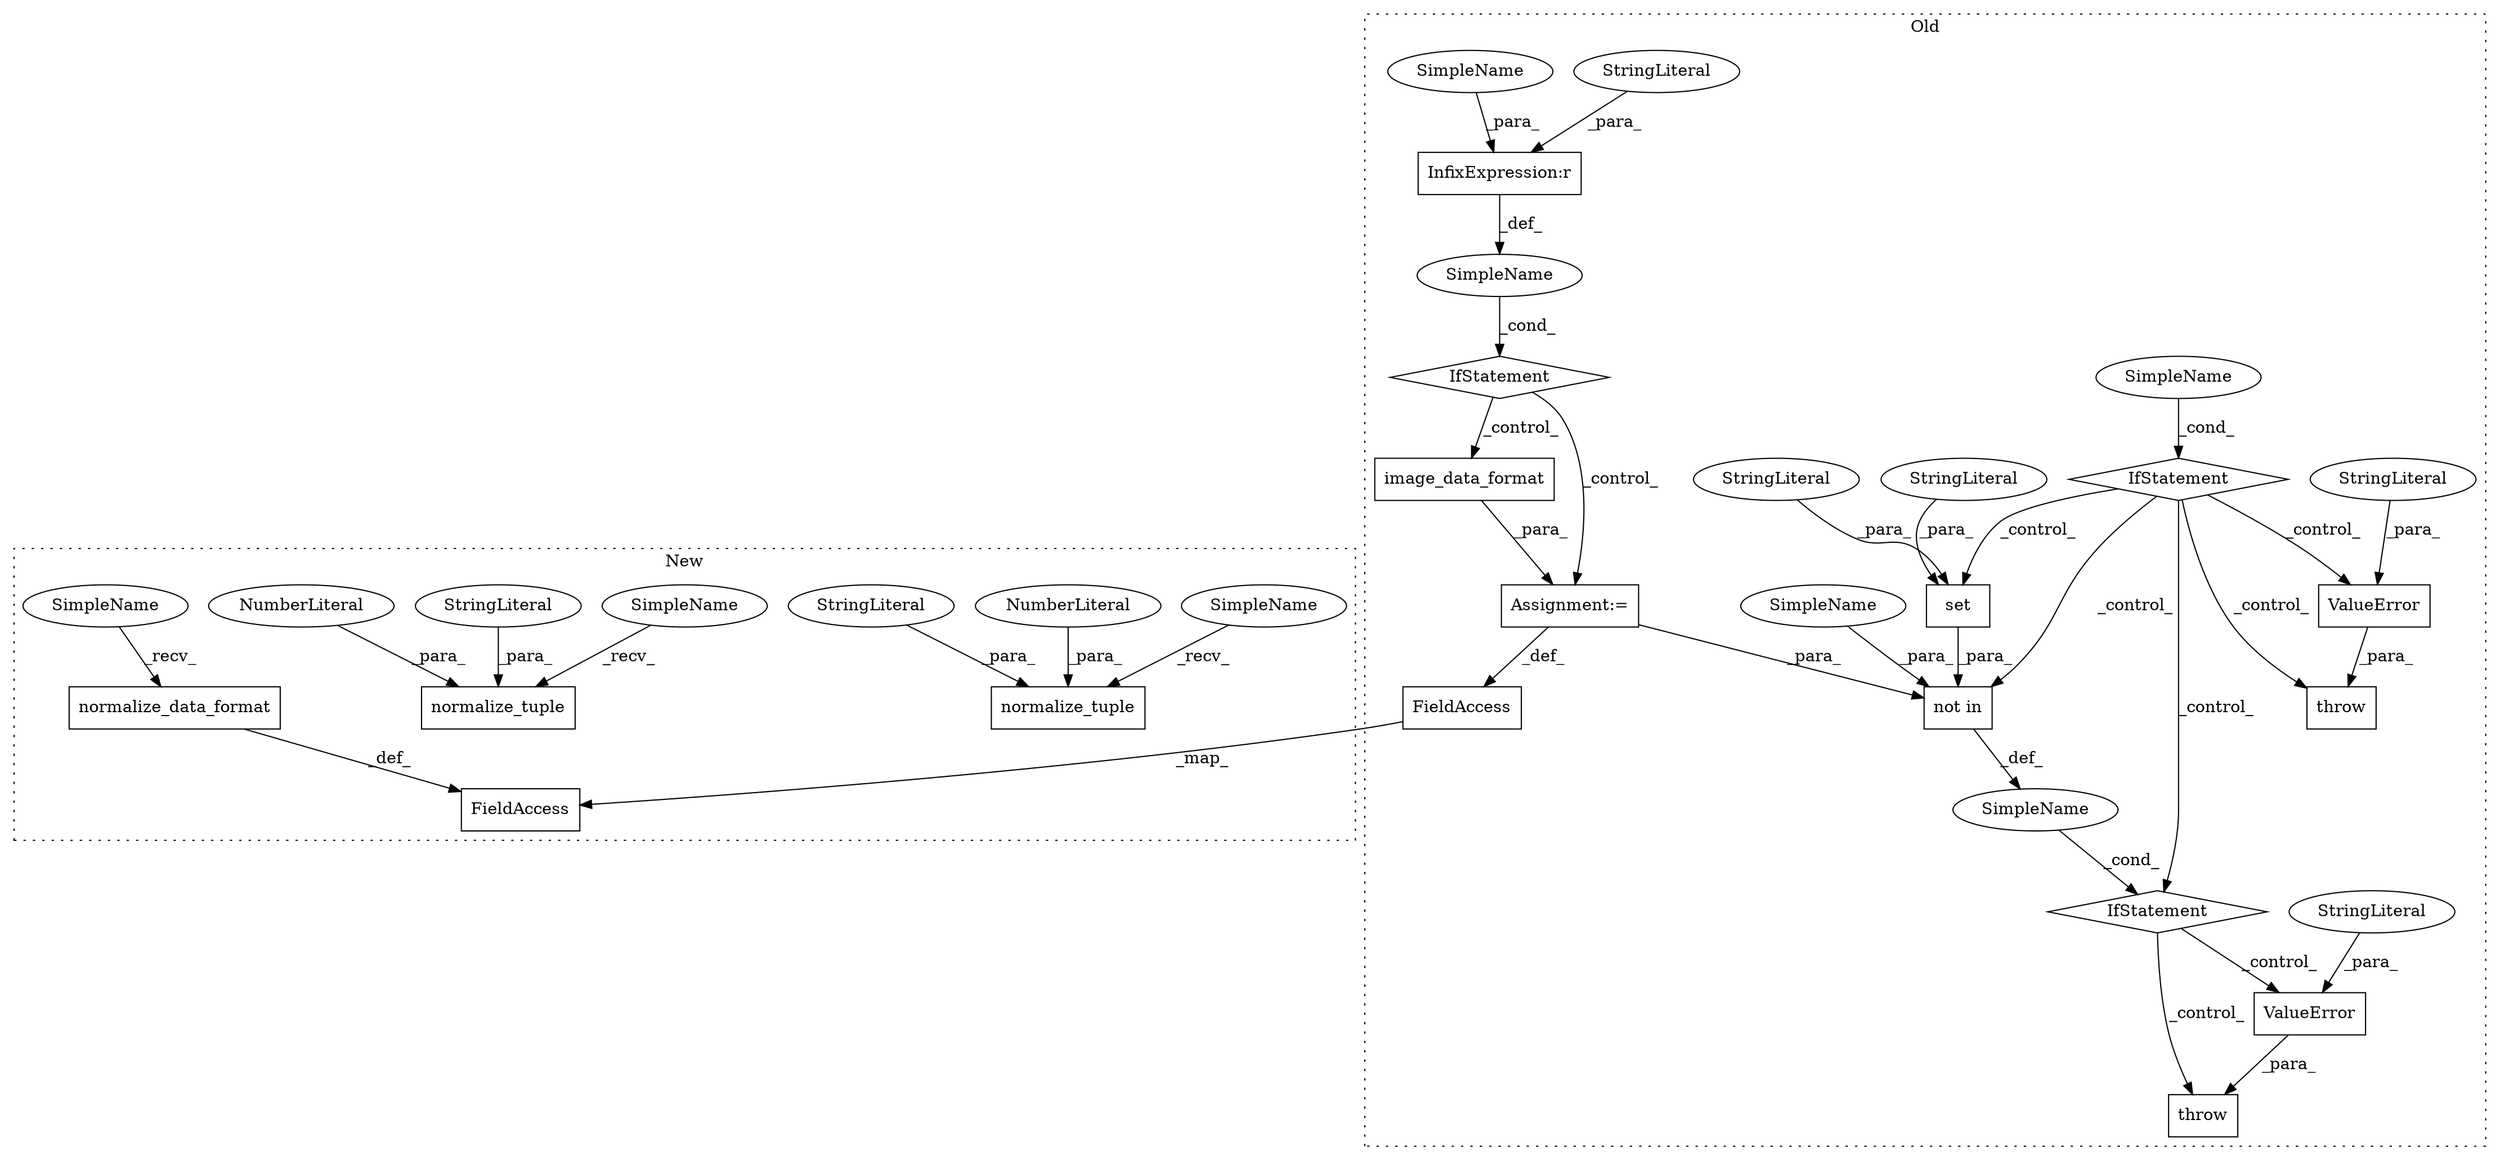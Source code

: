 digraph G {
subgraph cluster0 {
1 [label="image_data_format" a="32" s="45974" l="19" shape="box"];
3 [label="not in" a="108" s="46498" l="56" shape="box"];
4 [label="IfStatement" a="25" s="46490,46554" l="8,2" shape="diamond"];
5 [label="SimpleName" a="42" s="" l="" shape="ellipse"];
6 [label="Assignment:=" a="7" s="45965" l="1" shape="box"];
7 [label="IfStatement" a="25" s="45916,45944" l="4,2" shape="diamond"];
9 [label="FieldAccess" a="22" s="46659" l="16" shape="box"];
12 [label="set" a="32" s="46517,46553" l="4,1" shape="box"];
17 [label="StringLiteral" a="45" s="46521" l="15" shape="ellipse"];
18 [label="StringLiteral" a="45" s="46537" l="16" shape="ellipse"];
19 [label="InfixExpression:r" a="27" s="45931" l="4" shape="box"];
20 [label="StringLiteral" a="45" s="45935" l="9" shape="ellipse"];
21 [label="IfStatement" a="25" s="46262,46292" l="4,2" shape="diamond"];
22 [label="ValueError" a="32" s="46308,46363" l="11,1" shape="box"];
23 [label="SimpleName" a="42" s="" l="" shape="ellipse"];
24 [label="throw" a="53" s="46564" l="6" shape="box"];
25 [label="SimpleName" a="42" s="" l="" shape="ellipse"];
26 [label="ValueError" a="32" s="46570,46646" l="11,1" shape="box"];
27 [label="StringLiteral" a="45" s="46581" l="65" shape="ellipse"];
28 [label="StringLiteral" a="45" s="46319" l="44" shape="ellipse"];
29 [label="throw" a="53" s="46302" l="6" shape="box"];
33 [label="SimpleName" a="42" s="46498" l="11" shape="ellipse"];
34 [label="SimpleName" a="42" s="45920" l="11" shape="ellipse"];
label = "Old";
style="dotted";
}
subgraph cluster1 {
2 [label="normalize_tuple" a="32" s="34109,34162" l="16,1" shape="box"];
8 [label="normalize_data_format" a="32" s="33546,33579" l="22,1" shape="box"];
10 [label="FieldAccess" a="22" s="33518" l="16" shape="box"];
11 [label="NumberLiteral" a="34" s="34137" l="1" shape="ellipse"];
13 [label="normalize_tuple" a="32" s="34022,34075" l="16,1" shape="box"];
14 [label="NumberLiteral" a="34" s="34050" l="1" shape="ellipse"];
15 [label="StringLiteral" a="45" s="34139" l="23" shape="ellipse"];
16 [label="StringLiteral" a="45" s="34052" l="23" shape="ellipse"];
30 [label="SimpleName" a="42" s="34011" l="10" shape="ellipse"];
31 [label="SimpleName" a="42" s="33535" l="10" shape="ellipse"];
32 [label="SimpleName" a="42" s="34098" l="10" shape="ellipse"];
label = "New";
style="dotted";
}
1 -> 6 [label="_para_"];
3 -> 23 [label="_def_"];
4 -> 26 [label="_control_"];
4 -> 24 [label="_control_"];
5 -> 7 [label="_cond_"];
6 -> 3 [label="_para_"];
6 -> 9 [label="_def_"];
7 -> 1 [label="_control_"];
7 -> 6 [label="_control_"];
8 -> 10 [label="_def_"];
9 -> 10 [label="_map_"];
11 -> 2 [label="_para_"];
12 -> 3 [label="_para_"];
14 -> 13 [label="_para_"];
15 -> 2 [label="_para_"];
16 -> 13 [label="_para_"];
17 -> 12 [label="_para_"];
18 -> 12 [label="_para_"];
19 -> 5 [label="_def_"];
20 -> 19 [label="_para_"];
21 -> 12 [label="_control_"];
21 -> 22 [label="_control_"];
21 -> 4 [label="_control_"];
21 -> 3 [label="_control_"];
21 -> 29 [label="_control_"];
22 -> 29 [label="_para_"];
23 -> 4 [label="_cond_"];
25 -> 21 [label="_cond_"];
26 -> 24 [label="_para_"];
27 -> 26 [label="_para_"];
28 -> 22 [label="_para_"];
30 -> 13 [label="_recv_"];
31 -> 8 [label="_recv_"];
32 -> 2 [label="_recv_"];
33 -> 3 [label="_para_"];
34 -> 19 [label="_para_"];
}